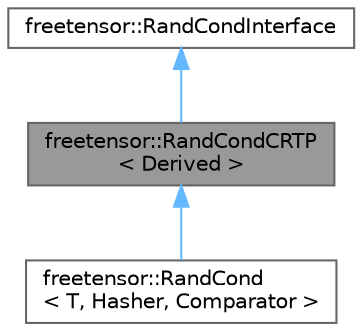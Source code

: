 digraph "freetensor::RandCondCRTP&lt; Derived &gt;"
{
 // LATEX_PDF_SIZE
  bgcolor="transparent";
  edge [fontname=Helvetica,fontsize=10,labelfontname=Helvetica,labelfontsize=10];
  node [fontname=Helvetica,fontsize=10,shape=box,height=0.2,width=0.4];
  Node1 [label="freetensor::RandCondCRTP\l\< Derived \>",height=0.2,width=0.4,color="gray40", fillcolor="grey60", style="filled", fontcolor="black",tooltip=" "];
  Node2 -> Node1 [dir="back",color="steelblue1",style="solid"];
  Node2 [label="freetensor::RandCondInterface",height=0.2,width=0.4,color="gray40", fillcolor="white", style="filled",URL="$classfreetensor_1_1RandCondInterface.html",tooltip=" "];
  Node1 -> Node3 [dir="back",color="steelblue1",style="solid"];
  Node3 [label="freetensor::RandCond\l\< T, Hasher, Comparator \>",height=0.2,width=0.4,color="gray40", fillcolor="white", style="filled",URL="$classfreetensor_1_1RandCond.html",tooltip=" "];
}
